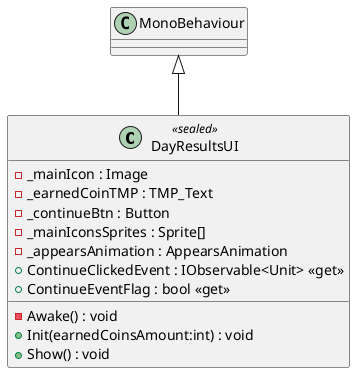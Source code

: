 @startuml
class DayResultsUI <<sealed>> {
    - _mainIcon : Image
    - _earnedCoinTMP : TMP_Text
    - _continueBtn : Button
    - _mainIconsSprites : Sprite[]
    - _appearsAnimation : AppearsAnimation
    + ContinueClickedEvent : IObservable<Unit> <<get>>
    + ContinueEventFlag : bool <<get>>
    - Awake() : void
    + Init(earnedCoinsAmount:int) : void
    + Show() : void
}
MonoBehaviour <|-- DayResultsUI
@enduml
